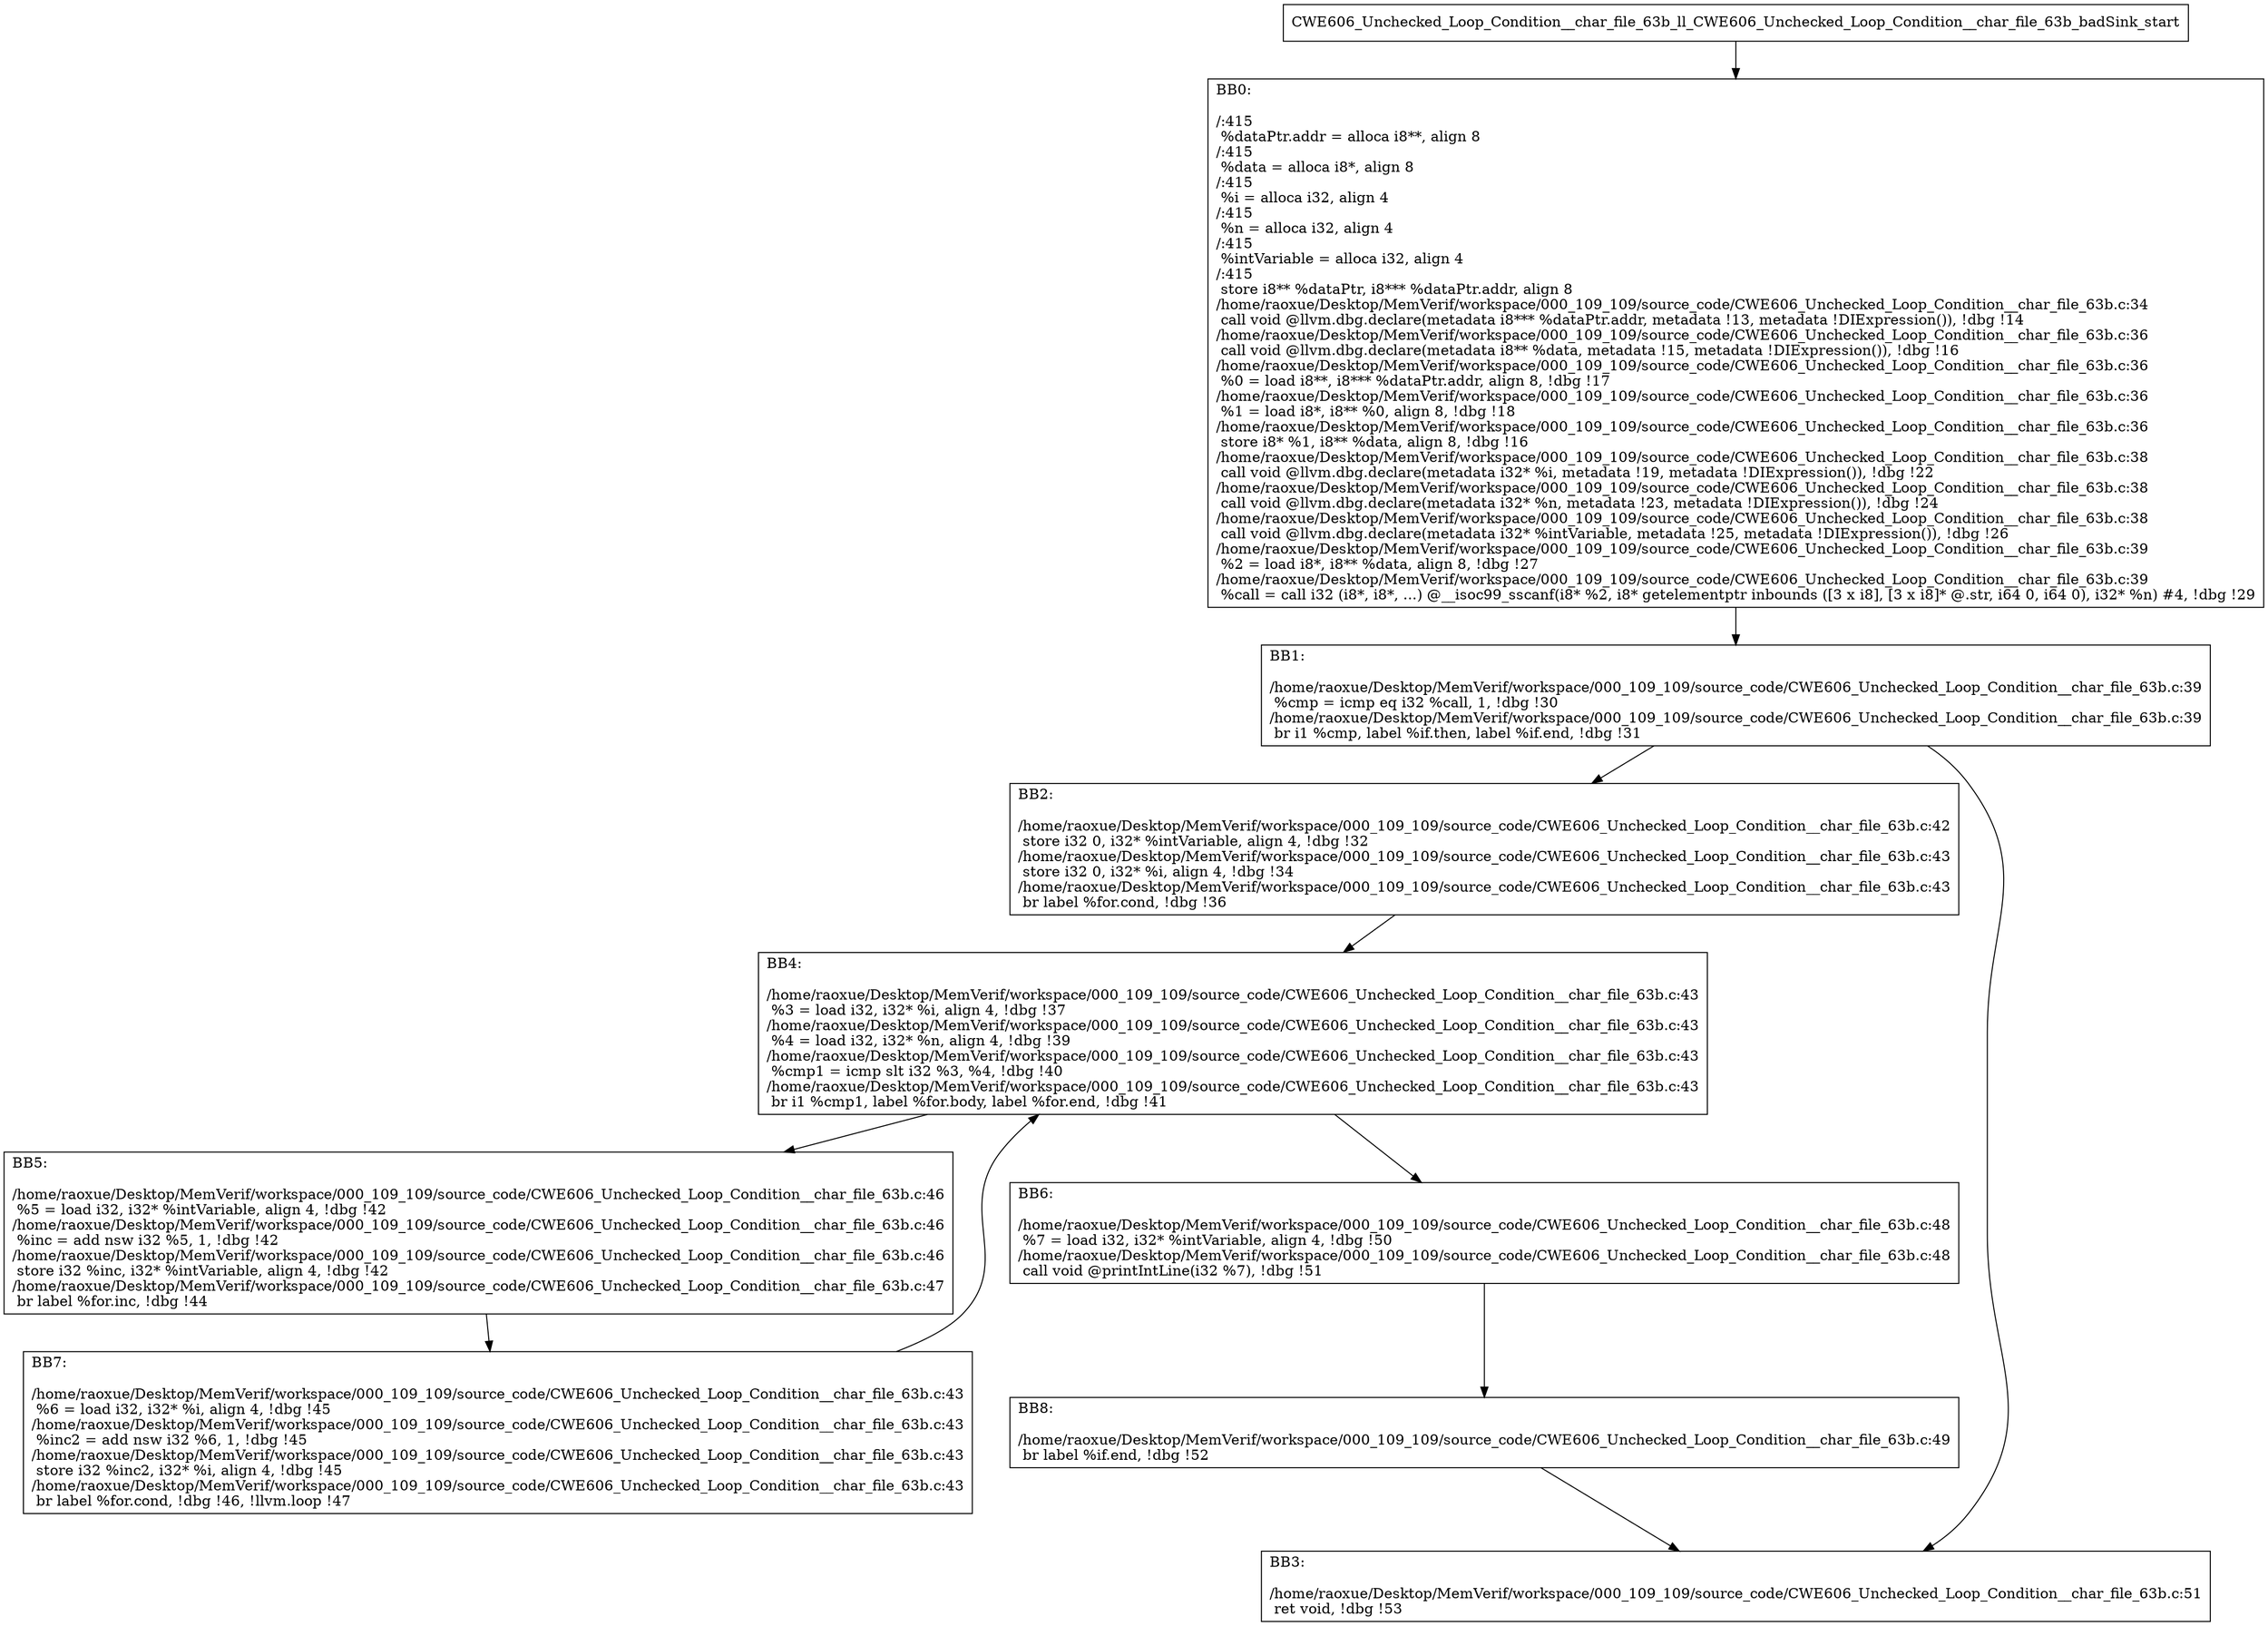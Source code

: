 digraph "CFG for'CWE606_Unchecked_Loop_Condition__char_file_63b_ll_CWE606_Unchecked_Loop_Condition__char_file_63b_badSink' function" {
	BBCWE606_Unchecked_Loop_Condition__char_file_63b_ll_CWE606_Unchecked_Loop_Condition__char_file_63b_badSink_start[shape=record,label="{CWE606_Unchecked_Loop_Condition__char_file_63b_ll_CWE606_Unchecked_Loop_Condition__char_file_63b_badSink_start}"];
	BBCWE606_Unchecked_Loop_Condition__char_file_63b_ll_CWE606_Unchecked_Loop_Condition__char_file_63b_badSink_start-> CWE606_Unchecked_Loop_Condition__char_file_63b_ll_CWE606_Unchecked_Loop_Condition__char_file_63b_badSinkBB0;
	CWE606_Unchecked_Loop_Condition__char_file_63b_ll_CWE606_Unchecked_Loop_Condition__char_file_63b_badSinkBB0 [shape=record, label="{BB0:\l\l/:415\l
  %dataPtr.addr = alloca i8**, align 8\l
/:415\l
  %data = alloca i8*, align 8\l
/:415\l
  %i = alloca i32, align 4\l
/:415\l
  %n = alloca i32, align 4\l
/:415\l
  %intVariable = alloca i32, align 4\l
/:415\l
  store i8** %dataPtr, i8*** %dataPtr.addr, align 8\l
/home/raoxue/Desktop/MemVerif/workspace/000_109_109/source_code/CWE606_Unchecked_Loop_Condition__char_file_63b.c:34\l
  call void @llvm.dbg.declare(metadata i8*** %dataPtr.addr, metadata !13, metadata !DIExpression()), !dbg !14\l
/home/raoxue/Desktop/MemVerif/workspace/000_109_109/source_code/CWE606_Unchecked_Loop_Condition__char_file_63b.c:36\l
  call void @llvm.dbg.declare(metadata i8** %data, metadata !15, metadata !DIExpression()), !dbg !16\l
/home/raoxue/Desktop/MemVerif/workspace/000_109_109/source_code/CWE606_Unchecked_Loop_Condition__char_file_63b.c:36\l
  %0 = load i8**, i8*** %dataPtr.addr, align 8, !dbg !17\l
/home/raoxue/Desktop/MemVerif/workspace/000_109_109/source_code/CWE606_Unchecked_Loop_Condition__char_file_63b.c:36\l
  %1 = load i8*, i8** %0, align 8, !dbg !18\l
/home/raoxue/Desktop/MemVerif/workspace/000_109_109/source_code/CWE606_Unchecked_Loop_Condition__char_file_63b.c:36\l
  store i8* %1, i8** %data, align 8, !dbg !16\l
/home/raoxue/Desktop/MemVerif/workspace/000_109_109/source_code/CWE606_Unchecked_Loop_Condition__char_file_63b.c:38\l
  call void @llvm.dbg.declare(metadata i32* %i, metadata !19, metadata !DIExpression()), !dbg !22\l
/home/raoxue/Desktop/MemVerif/workspace/000_109_109/source_code/CWE606_Unchecked_Loop_Condition__char_file_63b.c:38\l
  call void @llvm.dbg.declare(metadata i32* %n, metadata !23, metadata !DIExpression()), !dbg !24\l
/home/raoxue/Desktop/MemVerif/workspace/000_109_109/source_code/CWE606_Unchecked_Loop_Condition__char_file_63b.c:38\l
  call void @llvm.dbg.declare(metadata i32* %intVariable, metadata !25, metadata !DIExpression()), !dbg !26\l
/home/raoxue/Desktop/MemVerif/workspace/000_109_109/source_code/CWE606_Unchecked_Loop_Condition__char_file_63b.c:39\l
  %2 = load i8*, i8** %data, align 8, !dbg !27\l
/home/raoxue/Desktop/MemVerif/workspace/000_109_109/source_code/CWE606_Unchecked_Loop_Condition__char_file_63b.c:39\l
  %call = call i32 (i8*, i8*, ...) @__isoc99_sscanf(i8* %2, i8* getelementptr inbounds ([3 x i8], [3 x i8]* @.str, i64 0, i64 0), i32* %n) #4, !dbg !29\l
}"];
	CWE606_Unchecked_Loop_Condition__char_file_63b_ll_CWE606_Unchecked_Loop_Condition__char_file_63b_badSinkBB0-> CWE606_Unchecked_Loop_Condition__char_file_63b_ll_CWE606_Unchecked_Loop_Condition__char_file_63b_badSinkBB1;
	CWE606_Unchecked_Loop_Condition__char_file_63b_ll_CWE606_Unchecked_Loop_Condition__char_file_63b_badSinkBB1 [shape=record, label="{BB1:\l\l/home/raoxue/Desktop/MemVerif/workspace/000_109_109/source_code/CWE606_Unchecked_Loop_Condition__char_file_63b.c:39\l
  %cmp = icmp eq i32 %call, 1, !dbg !30\l
/home/raoxue/Desktop/MemVerif/workspace/000_109_109/source_code/CWE606_Unchecked_Loop_Condition__char_file_63b.c:39\l
  br i1 %cmp, label %if.then, label %if.end, !dbg !31\l
}"];
	CWE606_Unchecked_Loop_Condition__char_file_63b_ll_CWE606_Unchecked_Loop_Condition__char_file_63b_badSinkBB1-> CWE606_Unchecked_Loop_Condition__char_file_63b_ll_CWE606_Unchecked_Loop_Condition__char_file_63b_badSinkBB2;
	CWE606_Unchecked_Loop_Condition__char_file_63b_ll_CWE606_Unchecked_Loop_Condition__char_file_63b_badSinkBB1-> CWE606_Unchecked_Loop_Condition__char_file_63b_ll_CWE606_Unchecked_Loop_Condition__char_file_63b_badSinkBB3;
	CWE606_Unchecked_Loop_Condition__char_file_63b_ll_CWE606_Unchecked_Loop_Condition__char_file_63b_badSinkBB2 [shape=record, label="{BB2:\l\l/home/raoxue/Desktop/MemVerif/workspace/000_109_109/source_code/CWE606_Unchecked_Loop_Condition__char_file_63b.c:42\l
  store i32 0, i32* %intVariable, align 4, !dbg !32\l
/home/raoxue/Desktop/MemVerif/workspace/000_109_109/source_code/CWE606_Unchecked_Loop_Condition__char_file_63b.c:43\l
  store i32 0, i32* %i, align 4, !dbg !34\l
/home/raoxue/Desktop/MemVerif/workspace/000_109_109/source_code/CWE606_Unchecked_Loop_Condition__char_file_63b.c:43\l
  br label %for.cond, !dbg !36\l
}"];
	CWE606_Unchecked_Loop_Condition__char_file_63b_ll_CWE606_Unchecked_Loop_Condition__char_file_63b_badSinkBB2-> CWE606_Unchecked_Loop_Condition__char_file_63b_ll_CWE606_Unchecked_Loop_Condition__char_file_63b_badSinkBB4;
	CWE606_Unchecked_Loop_Condition__char_file_63b_ll_CWE606_Unchecked_Loop_Condition__char_file_63b_badSinkBB4 [shape=record, label="{BB4:\l\l/home/raoxue/Desktop/MemVerif/workspace/000_109_109/source_code/CWE606_Unchecked_Loop_Condition__char_file_63b.c:43\l
  %3 = load i32, i32* %i, align 4, !dbg !37\l
/home/raoxue/Desktop/MemVerif/workspace/000_109_109/source_code/CWE606_Unchecked_Loop_Condition__char_file_63b.c:43\l
  %4 = load i32, i32* %n, align 4, !dbg !39\l
/home/raoxue/Desktop/MemVerif/workspace/000_109_109/source_code/CWE606_Unchecked_Loop_Condition__char_file_63b.c:43\l
  %cmp1 = icmp slt i32 %3, %4, !dbg !40\l
/home/raoxue/Desktop/MemVerif/workspace/000_109_109/source_code/CWE606_Unchecked_Loop_Condition__char_file_63b.c:43\l
  br i1 %cmp1, label %for.body, label %for.end, !dbg !41\l
}"];
	CWE606_Unchecked_Loop_Condition__char_file_63b_ll_CWE606_Unchecked_Loop_Condition__char_file_63b_badSinkBB4-> CWE606_Unchecked_Loop_Condition__char_file_63b_ll_CWE606_Unchecked_Loop_Condition__char_file_63b_badSinkBB5;
	CWE606_Unchecked_Loop_Condition__char_file_63b_ll_CWE606_Unchecked_Loop_Condition__char_file_63b_badSinkBB4-> CWE606_Unchecked_Loop_Condition__char_file_63b_ll_CWE606_Unchecked_Loop_Condition__char_file_63b_badSinkBB6;
	CWE606_Unchecked_Loop_Condition__char_file_63b_ll_CWE606_Unchecked_Loop_Condition__char_file_63b_badSinkBB5 [shape=record, label="{BB5:\l\l/home/raoxue/Desktop/MemVerif/workspace/000_109_109/source_code/CWE606_Unchecked_Loop_Condition__char_file_63b.c:46\l
  %5 = load i32, i32* %intVariable, align 4, !dbg !42\l
/home/raoxue/Desktop/MemVerif/workspace/000_109_109/source_code/CWE606_Unchecked_Loop_Condition__char_file_63b.c:46\l
  %inc = add nsw i32 %5, 1, !dbg !42\l
/home/raoxue/Desktop/MemVerif/workspace/000_109_109/source_code/CWE606_Unchecked_Loop_Condition__char_file_63b.c:46\l
  store i32 %inc, i32* %intVariable, align 4, !dbg !42\l
/home/raoxue/Desktop/MemVerif/workspace/000_109_109/source_code/CWE606_Unchecked_Loop_Condition__char_file_63b.c:47\l
  br label %for.inc, !dbg !44\l
}"];
	CWE606_Unchecked_Loop_Condition__char_file_63b_ll_CWE606_Unchecked_Loop_Condition__char_file_63b_badSinkBB5-> CWE606_Unchecked_Loop_Condition__char_file_63b_ll_CWE606_Unchecked_Loop_Condition__char_file_63b_badSinkBB7;
	CWE606_Unchecked_Loop_Condition__char_file_63b_ll_CWE606_Unchecked_Loop_Condition__char_file_63b_badSinkBB7 [shape=record, label="{BB7:\l\l/home/raoxue/Desktop/MemVerif/workspace/000_109_109/source_code/CWE606_Unchecked_Loop_Condition__char_file_63b.c:43\l
  %6 = load i32, i32* %i, align 4, !dbg !45\l
/home/raoxue/Desktop/MemVerif/workspace/000_109_109/source_code/CWE606_Unchecked_Loop_Condition__char_file_63b.c:43\l
  %inc2 = add nsw i32 %6, 1, !dbg !45\l
/home/raoxue/Desktop/MemVerif/workspace/000_109_109/source_code/CWE606_Unchecked_Loop_Condition__char_file_63b.c:43\l
  store i32 %inc2, i32* %i, align 4, !dbg !45\l
/home/raoxue/Desktop/MemVerif/workspace/000_109_109/source_code/CWE606_Unchecked_Loop_Condition__char_file_63b.c:43\l
  br label %for.cond, !dbg !46, !llvm.loop !47\l
}"];
	CWE606_Unchecked_Loop_Condition__char_file_63b_ll_CWE606_Unchecked_Loop_Condition__char_file_63b_badSinkBB7-> CWE606_Unchecked_Loop_Condition__char_file_63b_ll_CWE606_Unchecked_Loop_Condition__char_file_63b_badSinkBB4;
	CWE606_Unchecked_Loop_Condition__char_file_63b_ll_CWE606_Unchecked_Loop_Condition__char_file_63b_badSinkBB6 [shape=record, label="{BB6:\l\l/home/raoxue/Desktop/MemVerif/workspace/000_109_109/source_code/CWE606_Unchecked_Loop_Condition__char_file_63b.c:48\l
  %7 = load i32, i32* %intVariable, align 4, !dbg !50\l
/home/raoxue/Desktop/MemVerif/workspace/000_109_109/source_code/CWE606_Unchecked_Loop_Condition__char_file_63b.c:48\l
  call void @printIntLine(i32 %7), !dbg !51\l
}"];
	CWE606_Unchecked_Loop_Condition__char_file_63b_ll_CWE606_Unchecked_Loop_Condition__char_file_63b_badSinkBB6-> CWE606_Unchecked_Loop_Condition__char_file_63b_ll_CWE606_Unchecked_Loop_Condition__char_file_63b_badSinkBB8;
	CWE606_Unchecked_Loop_Condition__char_file_63b_ll_CWE606_Unchecked_Loop_Condition__char_file_63b_badSinkBB8 [shape=record, label="{BB8:\l\l/home/raoxue/Desktop/MemVerif/workspace/000_109_109/source_code/CWE606_Unchecked_Loop_Condition__char_file_63b.c:49\l
  br label %if.end, !dbg !52\l
}"];
	CWE606_Unchecked_Loop_Condition__char_file_63b_ll_CWE606_Unchecked_Loop_Condition__char_file_63b_badSinkBB8-> CWE606_Unchecked_Loop_Condition__char_file_63b_ll_CWE606_Unchecked_Loop_Condition__char_file_63b_badSinkBB3;
	CWE606_Unchecked_Loop_Condition__char_file_63b_ll_CWE606_Unchecked_Loop_Condition__char_file_63b_badSinkBB3 [shape=record, label="{BB3:\l\l/home/raoxue/Desktop/MemVerif/workspace/000_109_109/source_code/CWE606_Unchecked_Loop_Condition__char_file_63b.c:51\l
  ret void, !dbg !53\l
}"];
}
